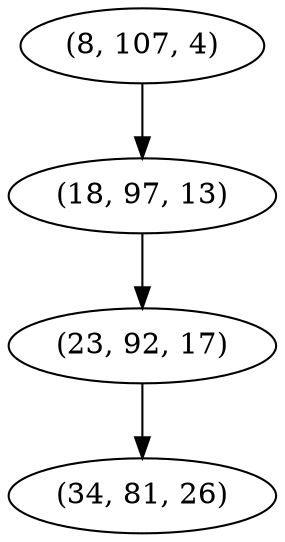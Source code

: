 digraph tree {
    "(8, 107, 4)";
    "(18, 97, 13)";
    "(23, 92, 17)";
    "(34, 81, 26)";
    "(8, 107, 4)" -> "(18, 97, 13)";
    "(18, 97, 13)" -> "(23, 92, 17)";
    "(23, 92, 17)" -> "(34, 81, 26)";
}
